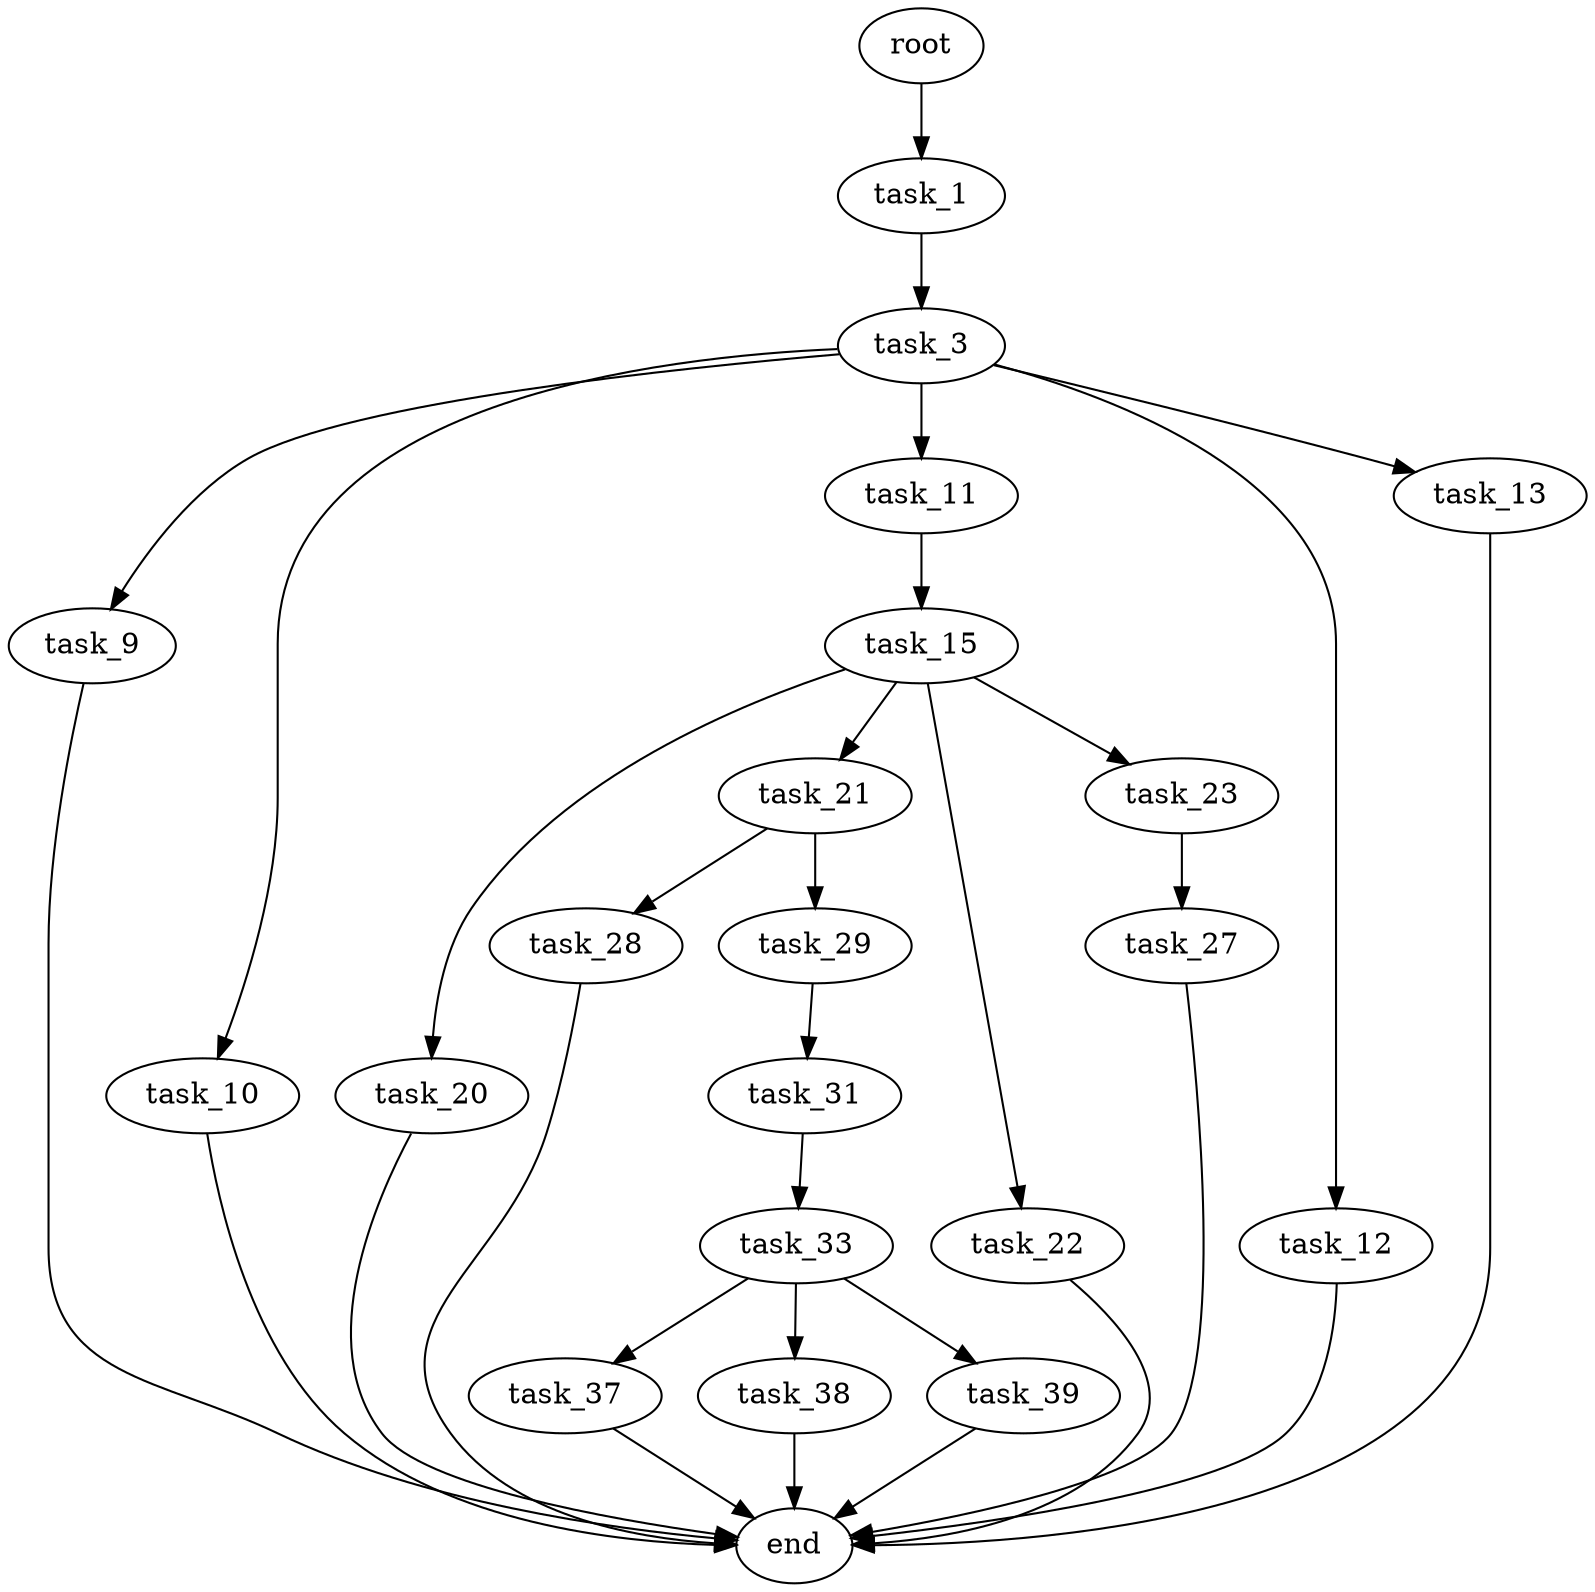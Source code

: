 digraph G {
  root [size="0.000000"];
  task_1 [size="4030750724.000000"];
  task_3 [size="29487046344.000000"];
  task_9 [size="7053652645.000000"];
  task_10 [size="301950649075.000000"];
  task_11 [size="175930227399.000000"];
  task_12 [size="549755813888.000000"];
  task_13 [size="368293445632.000000"];
  end [size="0.000000"];
  task_15 [size="782757789696.000000"];
  task_20 [size="368293445632.000000"];
  task_21 [size="368293445632.000000"];
  task_22 [size="1073741824000.000000"];
  task_23 [size="25145056493.000000"];
  task_28 [size="12938739922.000000"];
  task_29 [size="22547774851.000000"];
  task_27 [size="7739984301.000000"];
  task_31 [size="541890050988.000000"];
  task_33 [size="68719476736.000000"];
  task_37 [size="1953521349.000000"];
  task_38 [size="1759781423.000000"];
  task_39 [size="24738410517.000000"];

  root -> task_1 [size="1.000000"];
  task_1 -> task_3 [size="75497472.000000"];
  task_3 -> task_9 [size="33554432.000000"];
  task_3 -> task_10 [size="33554432.000000"];
  task_3 -> task_11 [size="33554432.000000"];
  task_3 -> task_12 [size="33554432.000000"];
  task_3 -> task_13 [size="33554432.000000"];
  task_9 -> end [size="1.000000"];
  task_10 -> end [size="1.000000"];
  task_11 -> task_15 [size="209715200.000000"];
  task_12 -> end [size="1.000000"];
  task_13 -> end [size="1.000000"];
  task_15 -> task_20 [size="679477248.000000"];
  task_15 -> task_21 [size="679477248.000000"];
  task_15 -> task_22 [size="679477248.000000"];
  task_15 -> task_23 [size="679477248.000000"];
  task_20 -> end [size="1.000000"];
  task_21 -> task_28 [size="411041792.000000"];
  task_21 -> task_29 [size="411041792.000000"];
  task_22 -> end [size="1.000000"];
  task_23 -> task_27 [size="411041792.000000"];
  task_28 -> end [size="1.000000"];
  task_29 -> task_31 [size="33554432.000000"];
  task_27 -> end [size="1.000000"];
  task_31 -> task_33 [size="536870912.000000"];
  task_33 -> task_37 [size="134217728.000000"];
  task_33 -> task_38 [size="134217728.000000"];
  task_33 -> task_39 [size="134217728.000000"];
  task_37 -> end [size="1.000000"];
  task_38 -> end [size="1.000000"];
  task_39 -> end [size="1.000000"];
}
